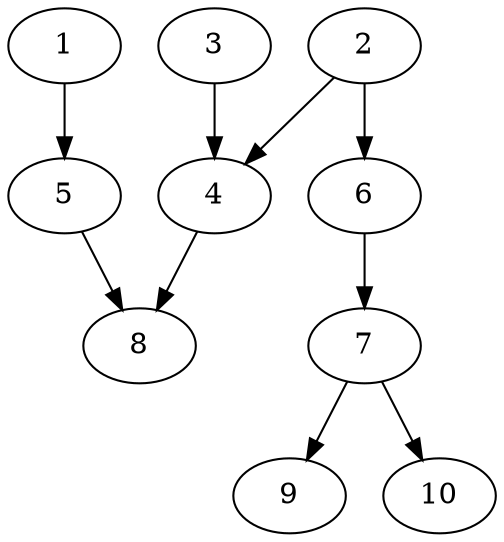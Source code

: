 // DAG automatically generated by daggen at Thu Oct  3 13:58:04 2019
// ./daggen --dot -n 10 --ccr 0.5 --fat 0.5 --regular 0.9 --density 0.6 --mindata 5242880 --maxdata 52428800 
digraph G {
  1 [size="42577920", alpha="0.09", expect_size="21288960"] 
  1 -> 5 [size ="21288960"]
  2 [size="94324736", alpha="0.05", expect_size="47162368"] 
  2 -> 4 [size ="47162368"]
  2 -> 6 [size ="47162368"]
  3 [size="66832384", alpha="0.04", expect_size="33416192"] 
  3 -> 4 [size ="33416192"]
  4 [size="18104320", alpha="0.15", expect_size="9052160"] 
  4 -> 8 [size ="9052160"]
  5 [size="26660864", alpha="0.02", expect_size="13330432"] 
  5 -> 8 [size ="13330432"]
  6 [size="44648448", alpha="0.04", expect_size="22324224"] 
  6 -> 7 [size ="22324224"]
  7 [size="88242176", alpha="0.00", expect_size="44121088"] 
  7 -> 9 [size ="44121088"]
  7 -> 10 [size ="44121088"]
  8 [size="78931968", alpha="0.12", expect_size="39465984"] 
  9 [size="54237184", alpha="0.10", expect_size="27118592"] 
  10 [size="104443904", alpha="0.11", expect_size="52221952"] 
}

